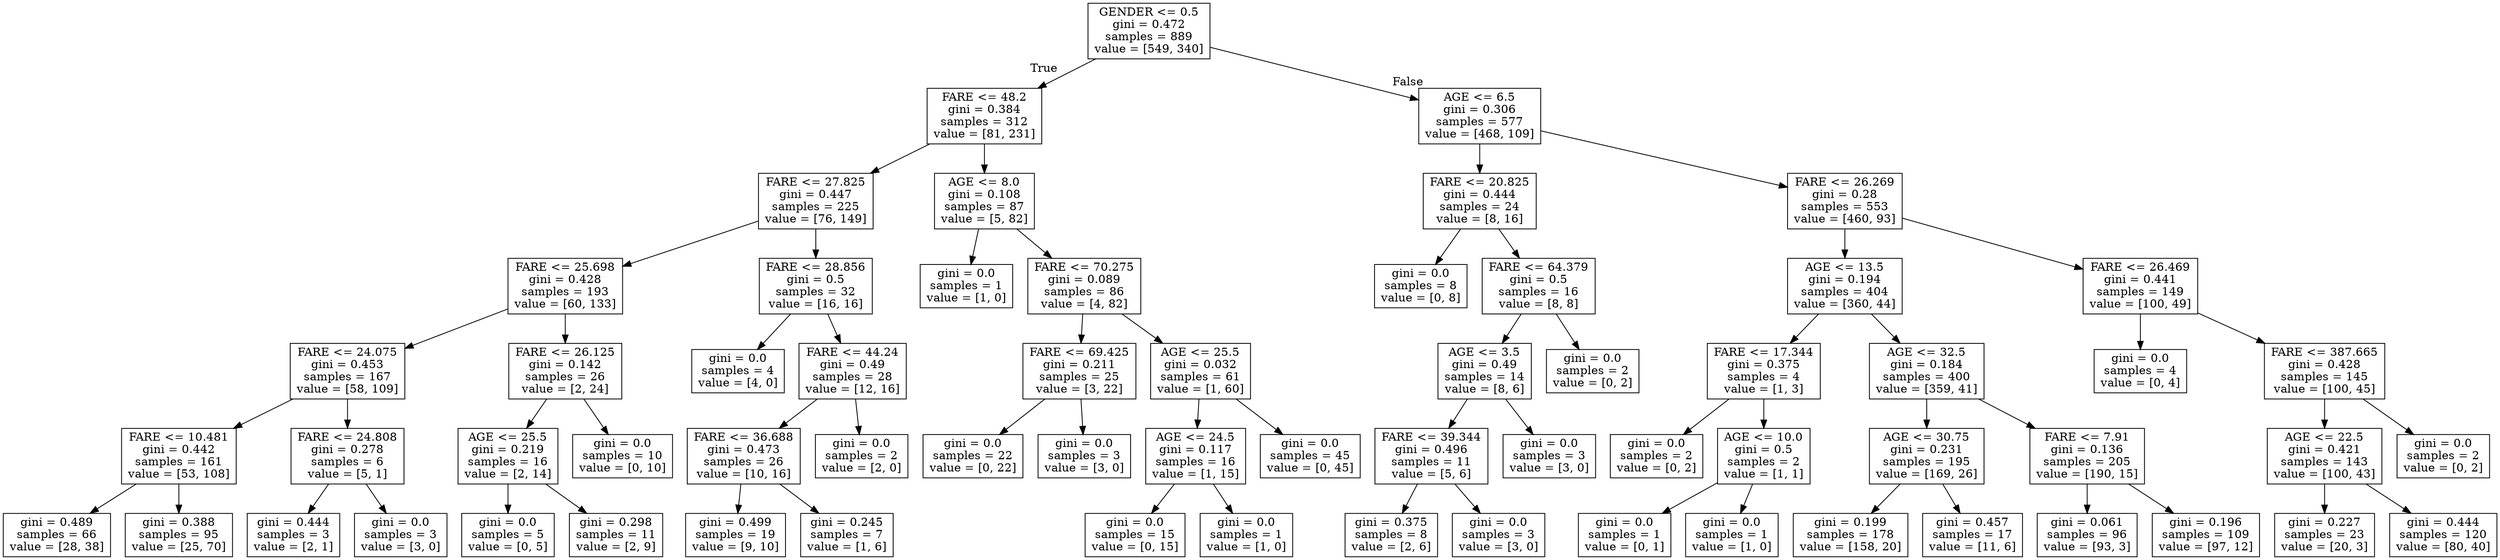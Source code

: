 digraph Tree {
node [shape=box] ;
0 [label="GENDER <= 0.5\ngini = 0.472\nsamples = 889\nvalue = [549, 340]"] ;
1 [label="FARE <= 48.2\ngini = 0.384\nsamples = 312\nvalue = [81, 231]"] ;
0 -> 1 [labeldistance=2.5, labelangle=45, headlabel="True"] ;
2 [label="FARE <= 27.825\ngini = 0.447\nsamples = 225\nvalue = [76, 149]"] ;
1 -> 2 ;
3 [label="FARE <= 25.698\ngini = 0.428\nsamples = 193\nvalue = [60, 133]"] ;
2 -> 3 ;
4 [label="FARE <= 24.075\ngini = 0.453\nsamples = 167\nvalue = [58, 109]"] ;
3 -> 4 ;
5 [label="FARE <= 10.481\ngini = 0.442\nsamples = 161\nvalue = [53, 108]"] ;
4 -> 5 ;
6 [label="gini = 0.489\nsamples = 66\nvalue = [28, 38]"] ;
5 -> 6 ;
7 [label="gini = 0.388\nsamples = 95\nvalue = [25, 70]"] ;
5 -> 7 ;
8 [label="FARE <= 24.808\ngini = 0.278\nsamples = 6\nvalue = [5, 1]"] ;
4 -> 8 ;
9 [label="gini = 0.444\nsamples = 3\nvalue = [2, 1]"] ;
8 -> 9 ;
10 [label="gini = 0.0\nsamples = 3\nvalue = [3, 0]"] ;
8 -> 10 ;
11 [label="FARE <= 26.125\ngini = 0.142\nsamples = 26\nvalue = [2, 24]"] ;
3 -> 11 ;
12 [label="AGE <= 25.5\ngini = 0.219\nsamples = 16\nvalue = [2, 14]"] ;
11 -> 12 ;
13 [label="gini = 0.0\nsamples = 5\nvalue = [0, 5]"] ;
12 -> 13 ;
14 [label="gini = 0.298\nsamples = 11\nvalue = [2, 9]"] ;
12 -> 14 ;
15 [label="gini = 0.0\nsamples = 10\nvalue = [0, 10]"] ;
11 -> 15 ;
16 [label="FARE <= 28.856\ngini = 0.5\nsamples = 32\nvalue = [16, 16]"] ;
2 -> 16 ;
17 [label="gini = 0.0\nsamples = 4\nvalue = [4, 0]"] ;
16 -> 17 ;
18 [label="FARE <= 44.24\ngini = 0.49\nsamples = 28\nvalue = [12, 16]"] ;
16 -> 18 ;
19 [label="FARE <= 36.688\ngini = 0.473\nsamples = 26\nvalue = [10, 16]"] ;
18 -> 19 ;
20 [label="gini = 0.499\nsamples = 19\nvalue = [9, 10]"] ;
19 -> 20 ;
21 [label="gini = 0.245\nsamples = 7\nvalue = [1, 6]"] ;
19 -> 21 ;
22 [label="gini = 0.0\nsamples = 2\nvalue = [2, 0]"] ;
18 -> 22 ;
23 [label="AGE <= 8.0\ngini = 0.108\nsamples = 87\nvalue = [5, 82]"] ;
1 -> 23 ;
24 [label="gini = 0.0\nsamples = 1\nvalue = [1, 0]"] ;
23 -> 24 ;
25 [label="FARE <= 70.275\ngini = 0.089\nsamples = 86\nvalue = [4, 82]"] ;
23 -> 25 ;
26 [label="FARE <= 69.425\ngini = 0.211\nsamples = 25\nvalue = [3, 22]"] ;
25 -> 26 ;
27 [label="gini = 0.0\nsamples = 22\nvalue = [0, 22]"] ;
26 -> 27 ;
28 [label="gini = 0.0\nsamples = 3\nvalue = [3, 0]"] ;
26 -> 28 ;
29 [label="AGE <= 25.5\ngini = 0.032\nsamples = 61\nvalue = [1, 60]"] ;
25 -> 29 ;
30 [label="AGE <= 24.5\ngini = 0.117\nsamples = 16\nvalue = [1, 15]"] ;
29 -> 30 ;
31 [label="gini = 0.0\nsamples = 15\nvalue = [0, 15]"] ;
30 -> 31 ;
32 [label="gini = 0.0\nsamples = 1\nvalue = [1, 0]"] ;
30 -> 32 ;
33 [label="gini = 0.0\nsamples = 45\nvalue = [0, 45]"] ;
29 -> 33 ;
34 [label="AGE <= 6.5\ngini = 0.306\nsamples = 577\nvalue = [468, 109]"] ;
0 -> 34 [labeldistance=2.5, labelangle=-45, headlabel="False"] ;
35 [label="FARE <= 20.825\ngini = 0.444\nsamples = 24\nvalue = [8, 16]"] ;
34 -> 35 ;
36 [label="gini = 0.0\nsamples = 8\nvalue = [0, 8]"] ;
35 -> 36 ;
37 [label="FARE <= 64.379\ngini = 0.5\nsamples = 16\nvalue = [8, 8]"] ;
35 -> 37 ;
38 [label="AGE <= 3.5\ngini = 0.49\nsamples = 14\nvalue = [8, 6]"] ;
37 -> 38 ;
39 [label="FARE <= 39.344\ngini = 0.496\nsamples = 11\nvalue = [5, 6]"] ;
38 -> 39 ;
40 [label="gini = 0.375\nsamples = 8\nvalue = [2, 6]"] ;
39 -> 40 ;
41 [label="gini = 0.0\nsamples = 3\nvalue = [3, 0]"] ;
39 -> 41 ;
42 [label="gini = 0.0\nsamples = 3\nvalue = [3, 0]"] ;
38 -> 42 ;
43 [label="gini = 0.0\nsamples = 2\nvalue = [0, 2]"] ;
37 -> 43 ;
44 [label="FARE <= 26.269\ngini = 0.28\nsamples = 553\nvalue = [460, 93]"] ;
34 -> 44 ;
45 [label="AGE <= 13.5\ngini = 0.194\nsamples = 404\nvalue = [360, 44]"] ;
44 -> 45 ;
46 [label="FARE <= 17.344\ngini = 0.375\nsamples = 4\nvalue = [1, 3]"] ;
45 -> 46 ;
47 [label="gini = 0.0\nsamples = 2\nvalue = [0, 2]"] ;
46 -> 47 ;
48 [label="AGE <= 10.0\ngini = 0.5\nsamples = 2\nvalue = [1, 1]"] ;
46 -> 48 ;
49 [label="gini = 0.0\nsamples = 1\nvalue = [0, 1]"] ;
48 -> 49 ;
50 [label="gini = 0.0\nsamples = 1\nvalue = [1, 0]"] ;
48 -> 50 ;
51 [label="AGE <= 32.5\ngini = 0.184\nsamples = 400\nvalue = [359, 41]"] ;
45 -> 51 ;
52 [label="AGE <= 30.75\ngini = 0.231\nsamples = 195\nvalue = [169, 26]"] ;
51 -> 52 ;
53 [label="gini = 0.199\nsamples = 178\nvalue = [158, 20]"] ;
52 -> 53 ;
54 [label="gini = 0.457\nsamples = 17\nvalue = [11, 6]"] ;
52 -> 54 ;
55 [label="FARE <= 7.91\ngini = 0.136\nsamples = 205\nvalue = [190, 15]"] ;
51 -> 55 ;
56 [label="gini = 0.061\nsamples = 96\nvalue = [93, 3]"] ;
55 -> 56 ;
57 [label="gini = 0.196\nsamples = 109\nvalue = [97, 12]"] ;
55 -> 57 ;
58 [label="FARE <= 26.469\ngini = 0.441\nsamples = 149\nvalue = [100, 49]"] ;
44 -> 58 ;
59 [label="gini = 0.0\nsamples = 4\nvalue = [0, 4]"] ;
58 -> 59 ;
60 [label="FARE <= 387.665\ngini = 0.428\nsamples = 145\nvalue = [100, 45]"] ;
58 -> 60 ;
61 [label="AGE <= 22.5\ngini = 0.421\nsamples = 143\nvalue = [100, 43]"] ;
60 -> 61 ;
62 [label="gini = 0.227\nsamples = 23\nvalue = [20, 3]"] ;
61 -> 62 ;
63 [label="gini = 0.444\nsamples = 120\nvalue = [80, 40]"] ;
61 -> 63 ;
64 [label="gini = 0.0\nsamples = 2\nvalue = [0, 2]"] ;
60 -> 64 ;
}